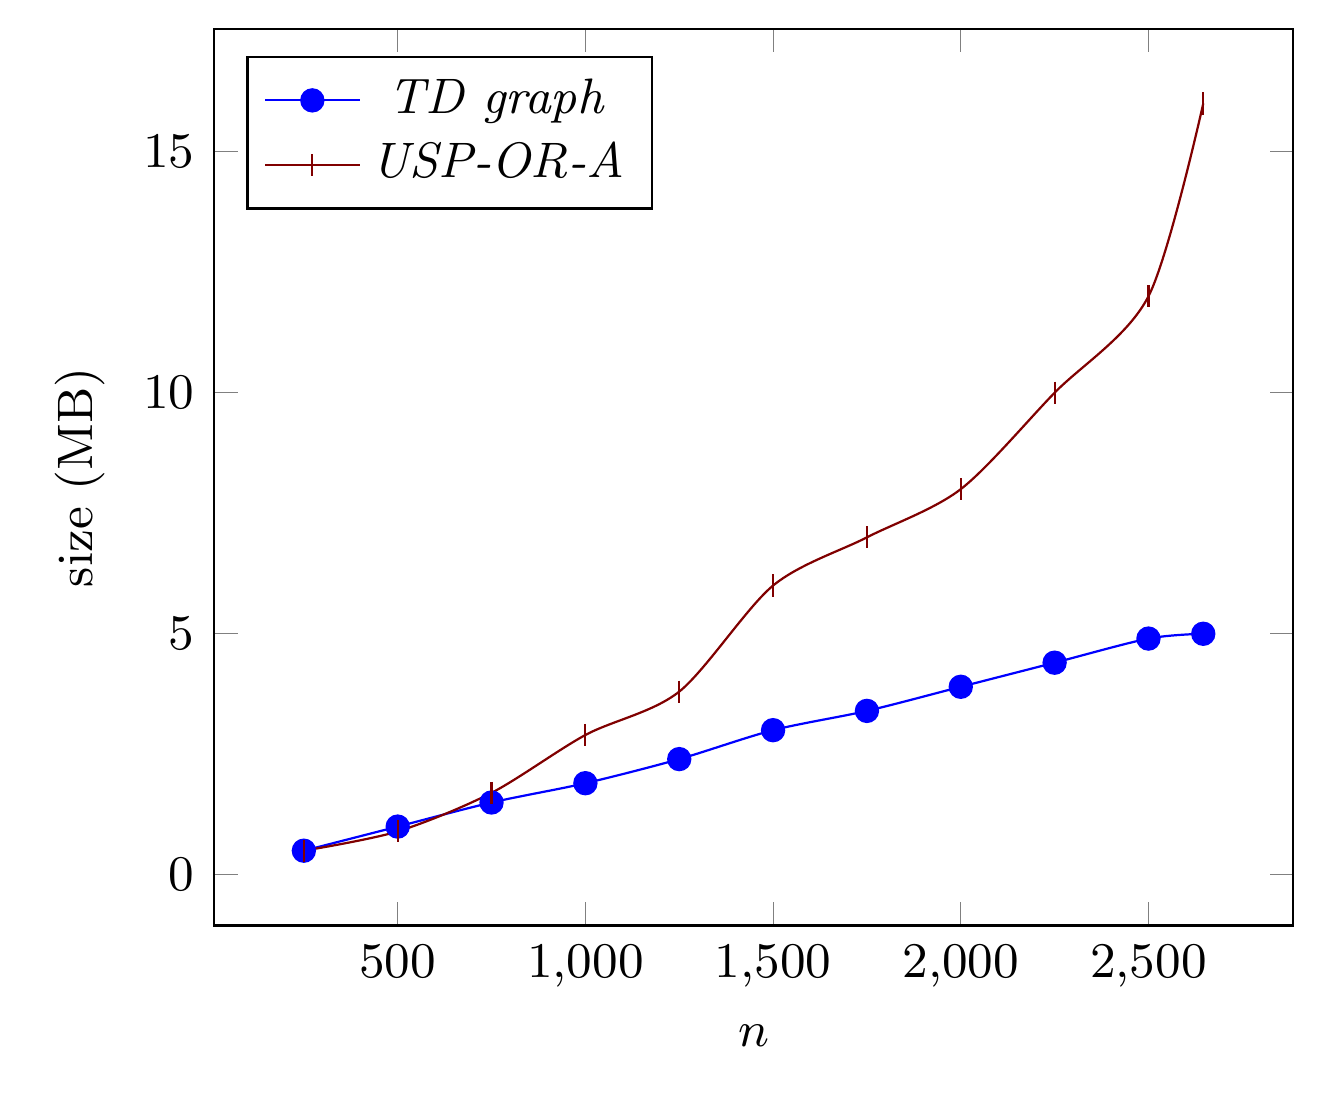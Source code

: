 \tikzstyle{textstyle}=[font=\fontsize{9}{9}\selectfont]
\begin{tikzpicture}[textstyle, scale=2]
    \begin{axis}[
        xlabel={$n$},
        ylabel={size (MB)},
		legend pos=north west
        ]
        
    \addplot[smooth,mark=*,color=blue, solid] plot coordinates {
		(250,0.5)
		(500,1.0)
		(750,1.5)
		(1000,1.9)
		(1250,2.4)
		(1500,3.0)
		(1750,3.4)
		(2000,3.9)
		(2250,4.4)
		(2500,4.9)
		(2646,5)
    };
    \addlegendentry{\textit{TD graph}}
    
    \addplot[smooth,mark=|,color=black!50!red, solid] plot coordinates {
		(250,0.5)
		(500,0.9)
		(750,1.7)
		(1000,2.9)
		(1250,3.8)
		(1500,6)
		(1750,7)
		(2000,8)
		(2250,10)
		(2500,12)
		(2646,16)
    };
    \addlegendentry{\textit{USP-OR-A}}
    
    \end{axis}
\end{tikzpicture}

